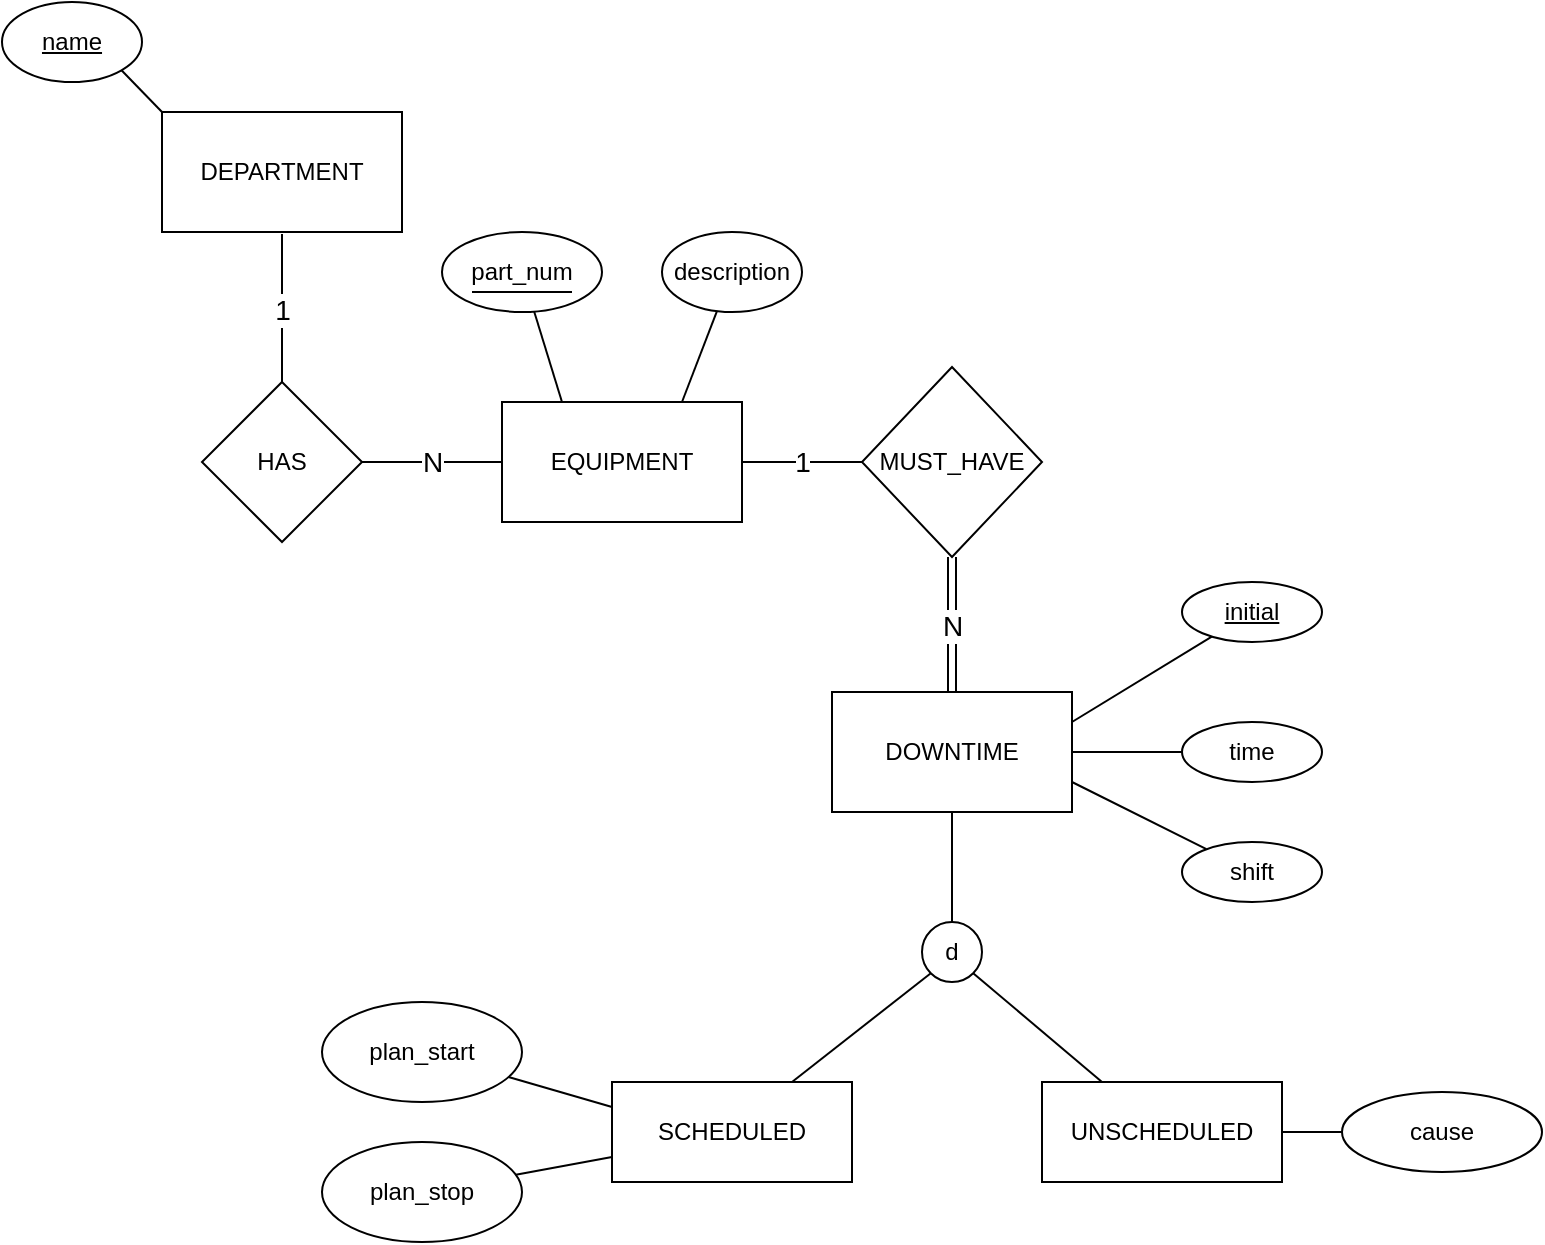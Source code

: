 <mxfile version="17.4.2" type="device"><diagram id="mtXos357a5D7Y55nKtaZ" name="Page-1"><mxGraphModel dx="675" dy="685" grid="1" gridSize="10" guides="1" tooltips="1" connect="1" arrows="1" fold="1" page="1" pageScale="1" pageWidth="850" pageHeight="1100" math="0" shadow="0"><root><mxCell id="0"/><mxCell id="1" parent="0"/><mxCell id="duI-NkUhOROdOJzarj6j-19" value="&lt;font style=&quot;font-size: 14px&quot;&gt;1&lt;/font&gt;" style="edgeStyle=none;rounded=0;orthogonalLoop=1;jettySize=auto;html=1;entryX=0.5;entryY=0;entryDx=0;entryDy=0;endArrow=none;endFill=0;strokeColor=default;" parent="1" edge="1"><mxGeometry relative="1" as="geometry"><mxPoint x="180" y="216" as="sourcePoint"/><mxPoint x="180" y="291" as="targetPoint"/></mxGeometry></mxCell><mxCell id="duI-NkUhOROdOJzarj6j-1" value="DEPARTMENT" style="rounded=0;whiteSpace=wrap;html=1;" parent="1" vertex="1"><mxGeometry x="120" y="155" width="120" height="60" as="geometry"/></mxCell><mxCell id="IiNqk3ZDJrTf36u-h3CX-1" value="&lt;font style=&quot;font-size: 14px&quot;&gt;N&lt;/font&gt;" style="rounded=0;orthogonalLoop=1;jettySize=auto;html=1;exitX=1;exitY=0.5;exitDx=0;exitDy=0;entryX=0;entryY=0.5;entryDx=0;entryDy=0;endArrow=none;endFill=0;" parent="1" source="duI-NkUhOROdOJzarj6j-18" target="duI-NkUhOROdOJzarj6j-20" edge="1"><mxGeometry relative="1" as="geometry"/></mxCell><mxCell id="duI-NkUhOROdOJzarj6j-18" value="HAS" style="rhombus;whiteSpace=wrap;html=1;" parent="1" vertex="1"><mxGeometry x="140" y="290" width="80" height="80" as="geometry"/></mxCell><mxCell id="duI-NkUhOROdOJzarj6j-20" value="EQUIPMENT" style="rounded=0;whiteSpace=wrap;html=1;" parent="1" vertex="1"><mxGeometry x="290" y="300" width="120" height="60" as="geometry"/></mxCell><mxCell id="duI-NkUhOROdOJzarj6j-25" style="edgeStyle=none;rounded=0;orthogonalLoop=1;jettySize=auto;html=1;entryX=0.25;entryY=0;entryDx=0;entryDy=0;endArrow=none;endFill=0;strokeColor=default;" parent="1" source="duI-NkUhOROdOJzarj6j-22" target="duI-NkUhOROdOJzarj6j-20" edge="1"><mxGeometry relative="1" as="geometry"/></mxCell><mxCell id="duI-NkUhOROdOJzarj6j-22" value="part_num" style="ellipse;whiteSpace=wrap;html=1;" parent="1" vertex="1"><mxGeometry x="260" y="215" width="80" height="40" as="geometry"/></mxCell><mxCell id="duI-NkUhOROdOJzarj6j-27" style="edgeStyle=none;rounded=0;orthogonalLoop=1;jettySize=auto;html=1;entryX=0.75;entryY=0;entryDx=0;entryDy=0;endArrow=none;endFill=0;strokeColor=default;" parent="1" source="duI-NkUhOROdOJzarj6j-26" target="duI-NkUhOROdOJzarj6j-20" edge="1"><mxGeometry relative="1" as="geometry"/></mxCell><mxCell id="duI-NkUhOROdOJzarj6j-26" value="description" style="ellipse;whiteSpace=wrap;html=1;" parent="1" vertex="1"><mxGeometry x="370" y="215" width="70" height="40" as="geometry"/></mxCell><mxCell id="734H4bi0843g9hDjsKwN-11" value="&lt;font style=&quot;font-size: 14px&quot;&gt;1&lt;/font&gt;" style="edgeStyle=none;rounded=0;orthogonalLoop=1;jettySize=auto;html=1;exitX=1;exitY=0.5;exitDx=0;exitDy=0;entryX=0;entryY=0.5;entryDx=0;entryDy=0;endArrow=none;endFill=0;strokeColor=default;" parent="1" source="duI-NkUhOROdOJzarj6j-20" target="734H4bi0843g9hDjsKwN-10" edge="1"><mxGeometry relative="1" as="geometry"><mxPoint x="400" y="365" as="sourcePoint"/></mxGeometry></mxCell><mxCell id="734H4bi0843g9hDjsKwN-14" value="N" style="edgeStyle=none;rounded=0;orthogonalLoop=1;jettySize=auto;html=1;entryX=0.5;entryY=0;entryDx=0;entryDy=0;endArrow=none;endFill=0;strokeColor=default;exitX=0.5;exitY=1;exitDx=0;exitDy=0;shape=link;fontSize=14;" parent="1" source="734H4bi0843g9hDjsKwN-10" target="734H4bi0843g9hDjsKwN-12" edge="1"><mxGeometry relative="1" as="geometry"/></mxCell><mxCell id="734H4bi0843g9hDjsKwN-10" value="MUST_HAVE" style="rhombus;whiteSpace=wrap;html=1;" parent="1" vertex="1"><mxGeometry x="470" y="282.5" width="90" height="95" as="geometry"/></mxCell><mxCell id="mlkrkW4Vd1qfFkypsiw6-2" style="edgeStyle=none;rounded=0;orthogonalLoop=1;jettySize=auto;html=1;entryX=0.5;entryY=0;entryDx=0;entryDy=0;endArrow=none;endFill=0;strokeColor=default;" parent="1" source="734H4bi0843g9hDjsKwN-12" target="mlkrkW4Vd1qfFkypsiw6-1" edge="1"><mxGeometry relative="1" as="geometry"/></mxCell><mxCell id="mlkrkW4Vd1qfFkypsiw6-7" value="" style="edgeStyle=none;rounded=0;orthogonalLoop=1;jettySize=auto;html=1;endArrow=none;endFill=0;strokeColor=default;" parent="1" source="734H4bi0843g9hDjsKwN-12" target="mlkrkW4Vd1qfFkypsiw6-6" edge="1"><mxGeometry relative="1" as="geometry"/></mxCell><mxCell id="734H4bi0843g9hDjsKwN-12" value="DOWNTIME" style="rounded=0;whiteSpace=wrap;html=1;" parent="1" vertex="1"><mxGeometry x="455" y="445" width="120" height="60" as="geometry"/></mxCell><mxCell id="mlkrkW4Vd1qfFkypsiw6-1" value="d" style="ellipse;whiteSpace=wrap;html=1;aspect=fixed;" parent="1" vertex="1"><mxGeometry x="500" y="560" width="30" height="30" as="geometry"/></mxCell><mxCell id="mlkrkW4Vd1qfFkypsiw6-8" style="edgeStyle=none;rounded=0;orthogonalLoop=1;jettySize=auto;html=1;exitX=0.75;exitY=0;exitDx=0;exitDy=0;entryX=0;entryY=1;entryDx=0;entryDy=0;endArrow=none;endFill=0;strokeColor=default;" parent="1" source="mlkrkW4Vd1qfFkypsiw6-4" target="mlkrkW4Vd1qfFkypsiw6-1" edge="1"><mxGeometry relative="1" as="geometry"/></mxCell><mxCell id="mlkrkW4Vd1qfFkypsiw6-4" value="SCHEDULED" style="rounded=0;whiteSpace=wrap;html=1;" parent="1" vertex="1"><mxGeometry x="345" y="640" width="120" height="50" as="geometry"/></mxCell><mxCell id="mlkrkW4Vd1qfFkypsiw6-9" style="edgeStyle=none;rounded=0;orthogonalLoop=1;jettySize=auto;html=1;exitX=0.25;exitY=0;exitDx=0;exitDy=0;entryX=1;entryY=1;entryDx=0;entryDy=0;endArrow=none;endFill=0;strokeColor=default;" parent="1" source="mlkrkW4Vd1qfFkypsiw6-5" target="mlkrkW4Vd1qfFkypsiw6-1" edge="1"><mxGeometry relative="1" as="geometry"/></mxCell><mxCell id="mlkrkW4Vd1qfFkypsiw6-5" value="UNSCHEDULED" style="rounded=0;whiteSpace=wrap;html=1;" parent="1" vertex="1"><mxGeometry x="560" y="640" width="120" height="50" as="geometry"/></mxCell><mxCell id="mlkrkW4Vd1qfFkypsiw6-6" value="time" style="ellipse;whiteSpace=wrap;html=1;rounded=0;" parent="1" vertex="1"><mxGeometry x="630" y="460" width="70" height="30" as="geometry"/></mxCell><mxCell id="mlkrkW4Vd1qfFkypsiw6-12" style="edgeStyle=none;rounded=0;orthogonalLoop=1;jettySize=auto;html=1;entryX=0;entryY=0.25;entryDx=0;entryDy=0;endArrow=none;endFill=0;strokeColor=default;" parent="1" source="mlkrkW4Vd1qfFkypsiw6-10" target="mlkrkW4Vd1qfFkypsiw6-4" edge="1"><mxGeometry relative="1" as="geometry"/></mxCell><mxCell id="mlkrkW4Vd1qfFkypsiw6-10" value="plan_start" style="ellipse;whiteSpace=wrap;html=1;" parent="1" vertex="1"><mxGeometry x="200" y="600" width="100" height="50" as="geometry"/></mxCell><mxCell id="mlkrkW4Vd1qfFkypsiw6-13" style="edgeStyle=none;rounded=0;orthogonalLoop=1;jettySize=auto;html=1;entryX=1;entryY=0.5;entryDx=0;entryDy=0;endArrow=none;endFill=0;strokeColor=default;" parent="1" source="mlkrkW4Vd1qfFkypsiw6-11" target="mlkrkW4Vd1qfFkypsiw6-5" edge="1"><mxGeometry relative="1" as="geometry"/></mxCell><mxCell id="mlkrkW4Vd1qfFkypsiw6-11" value="cause" style="ellipse;whiteSpace=wrap;html=1;" parent="1" vertex="1"><mxGeometry x="710" y="645" width="100" height="40" as="geometry"/></mxCell><mxCell id="IiNqk3ZDJrTf36u-h3CX-3" style="edgeStyle=none;rounded=0;orthogonalLoop=1;jettySize=auto;html=1;entryX=1;entryY=0.25;entryDx=0;entryDy=0;endArrow=none;endFill=0;" parent="1" source="IiNqk3ZDJrTf36u-h3CX-2" target="734H4bi0843g9hDjsKwN-12" edge="1"><mxGeometry relative="1" as="geometry"/></mxCell><mxCell id="IiNqk3ZDJrTf36u-h3CX-2" value="&lt;u&gt;initial&lt;/u&gt;" style="ellipse;whiteSpace=wrap;html=1;rounded=0;" parent="1" vertex="1"><mxGeometry x="630" y="390" width="70" height="30" as="geometry"/></mxCell><mxCell id="IiNqk3ZDJrTf36u-h3CX-5" style="edgeStyle=none;rounded=0;orthogonalLoop=1;jettySize=auto;html=1;entryX=1;entryY=0.75;entryDx=0;entryDy=0;endArrow=none;endFill=0;" parent="1" source="IiNqk3ZDJrTf36u-h3CX-4" target="734H4bi0843g9hDjsKwN-12" edge="1"><mxGeometry relative="1" as="geometry"/></mxCell><mxCell id="IiNqk3ZDJrTf36u-h3CX-4" value="shift" style="ellipse;whiteSpace=wrap;html=1;rounded=0;" parent="1" vertex="1"><mxGeometry x="630" y="520" width="70" height="30" as="geometry"/></mxCell><mxCell id="IiNqk3ZDJrTf36u-h3CX-7" style="edgeStyle=none;rounded=0;orthogonalLoop=1;jettySize=auto;html=1;entryX=0;entryY=0.75;entryDx=0;entryDy=0;endArrow=none;endFill=0;" parent="1" source="IiNqk3ZDJrTf36u-h3CX-6" target="mlkrkW4Vd1qfFkypsiw6-4" edge="1"><mxGeometry relative="1" as="geometry"/></mxCell><mxCell id="IiNqk3ZDJrTf36u-h3CX-6" value="plan_stop" style="ellipse;whiteSpace=wrap;html=1;" parent="1" vertex="1"><mxGeometry x="200" y="670" width="100" height="50" as="geometry"/></mxCell><mxCell id="WmpA39SI6dA45OgPT9s5-1" value="" style="endArrow=none;html=1;rounded=0;fillOpacity=100;anchorPointDirection=1;" parent="1" edge="1"><mxGeometry width="50" height="50" relative="1" as="geometry"><mxPoint x="275" y="245" as="sourcePoint"/><mxPoint x="325" y="245" as="targetPoint"/></mxGeometry></mxCell><mxCell id="SLIwIHErD5f_2v8cSttM-7" style="rounded=0;orthogonalLoop=1;jettySize=auto;html=1;exitX=1;exitY=1;exitDx=0;exitDy=0;entryX=0;entryY=0;entryDx=0;entryDy=0;endArrow=none;endFill=0;" parent="1" source="SLIwIHErD5f_2v8cSttM-1" target="duI-NkUhOROdOJzarj6j-1" edge="1"><mxGeometry relative="1" as="geometry"/></mxCell><mxCell id="SLIwIHErD5f_2v8cSttM-1" value="&lt;u&gt;name&lt;/u&gt;" style="ellipse;whiteSpace=wrap;html=1;" parent="1" vertex="1"><mxGeometry x="40" y="100" width="70" height="40" as="geometry"/></mxCell></root></mxGraphModel></diagram></mxfile>